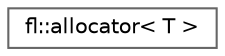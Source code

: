 digraph "Graphical Class Hierarchy"
{
 // INTERACTIVE_SVG=YES
 // LATEX_PDF_SIZE
  bgcolor="transparent";
  edge [fontname=Helvetica,fontsize=10,labelfontname=Helvetica,labelfontsize=10];
  node [fontname=Helvetica,fontsize=10,shape=box,height=0.2,width=0.4];
  rankdir="LR";
  Node0 [id="Node000000",label="fl::allocator\< T \>",height=0.2,width=0.4,color="grey40", fillcolor="white", style="filled",URL="$d8/dcd/classfl_1_1allocator.html",tooltip=" "];
}
